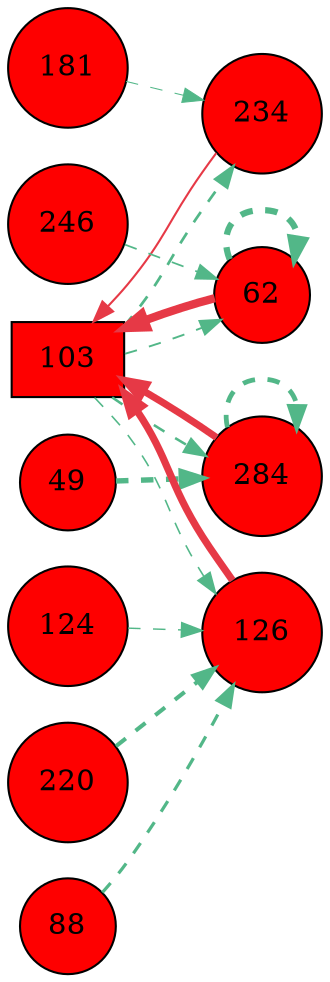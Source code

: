 digraph G{
rankdir=LR;
103 [style=filled, shape=box, fillcolor="#fe0000", label="103"];
234 [style=filled, shape=circle, fillcolor="#fe0000", label="234"];
124 [style=filled, shape=circle, fillcolor="#fe0000", label="124"];
49 [style=filled, shape=circle, fillcolor="#fe0000", label="49"];
220 [style=filled, shape=circle, fillcolor="#fe0000", label="220"];
181 [style=filled, shape=circle, fillcolor="#fe0000", label="181"];
246 [style=filled, shape=circle, fillcolor="#fe0000", label="246"];
62 [style=filled, shape=circle, fillcolor="#fe0000", label="62"];
88 [style=filled, shape=circle, fillcolor="#fe0000", label="88"];
284 [style=filled, shape=circle, fillcolor="#fe0000", label="284"];
126 [style=filled, shape=circle, fillcolor="#fe0000", label="126"];
62 -> 103 [color="#e63946",penwidth=4.00];
126 -> 103 [color="#e63946",penwidth=3.48];
284 -> 103 [color="#e63946",penwidth=3.40];
234 -> 103 [color="#e63946",penwidth=1.00];
220 -> 126 [color="#52b788",style=dashed,penwidth=1.98];
88 -> 126 [color="#52b788",style=dashed,penwidth=1.55];
103 -> 126 [color="#52b788",style=dashed,penwidth=0.76];
124 -> 126 [color="#52b788",style=dashed,penwidth=0.69];
103 -> 234 [color="#52b788",style=dashed,penwidth=1.31];
181 -> 234 [color="#52b788",style=dashed,penwidth=0.50];
49 -> 284 [color="#52b788",style=dashed,penwidth=2.60];
284 -> 284 [color="#52b788",style=dashed,penwidth=2.30];
103 -> 284 [color="#52b788",style=dashed,penwidth=1.22];
62 -> 62 [color="#52b788",style=dashed,penwidth=3.00];
103 -> 62 [color="#52b788",style=dashed,penwidth=0.92];
246 -> 62 [color="#52b788",style=dashed,penwidth=0.83];
}